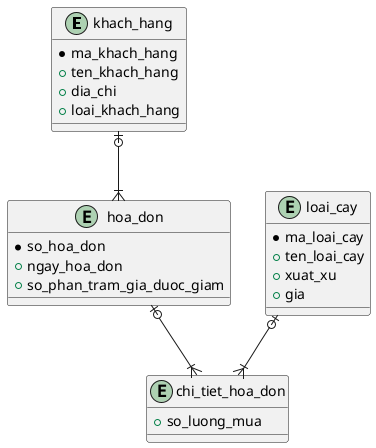 @startuml

entity "khach_hang" as khach_hang {
 * ma_khach_hang
 + ten_khach_hang
 + dia_chi
 + loai_khach_hang
}

entity "loai_cay" as loai_cay {
 * ma_loai_cay
 + ten_loai_cay
 + xuat_xu
 + gia
}

entity "hoa_don" as hoa_don {
 * so_hoa_don
 + ngay_hoa_don
 + so_phan_tram_gia_duoc_giam
}

entity "chi_tiet_hoa_don" as chi_tiet_hoa_don {
 + so_luong_mua
}

khach_hang |o--|{ hoa_don

hoa_don |o--|{ chi_tiet_hoa_don

loai_cay |o--|{ chi_tiet_hoa_don

@enduml